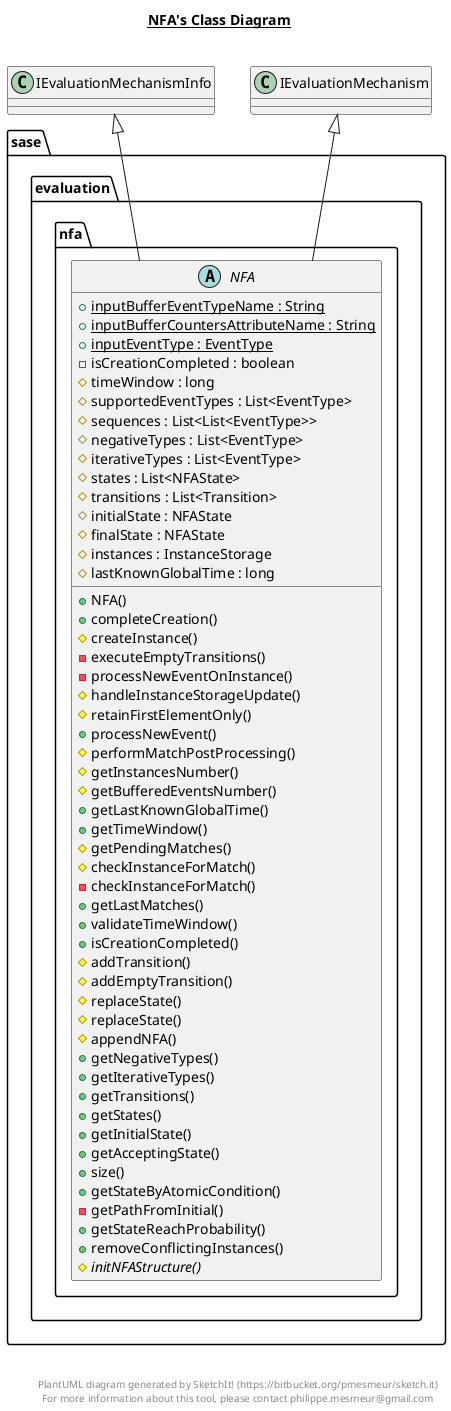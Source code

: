 @startuml

title __NFA's Class Diagram__\n

  package sase.evaluation {
    package sase.evaluation.nfa {
      abstract class NFA {
          {static} + inputBufferEventTypeName : String
          {static} + inputBufferCountersAttributeName : String
          {static} + inputEventType : EventType
          - isCreationCompleted : boolean
          # timeWindow : long
          # supportedEventTypes : List<EventType>
          # sequences : List<List<EventType>>
          # negativeTypes : List<EventType>
          # iterativeTypes : List<EventType>
          # states : List<NFAState>
          # transitions : List<Transition>
          # initialState : NFAState
          # finalState : NFAState
          # instances : InstanceStorage
          # lastKnownGlobalTime : long
          + NFA()
          + completeCreation()
          # createInstance()
          - executeEmptyTransitions()
          - processNewEventOnInstance()
          # handleInstanceStorageUpdate()
          # retainFirstElementOnly()
          + processNewEvent()
          # performMatchPostProcessing()
          # getInstancesNumber()
          # getBufferedEventsNumber()
          + getLastKnownGlobalTime()
          + getTimeWindow()
          # getPendingMatches()
          # checkInstanceForMatch()
          - checkInstanceForMatch()
          + getLastMatches()
          + validateTimeWindow()
          + isCreationCompleted()
          # addTransition()
          # addEmptyTransition()
          # replaceState()
          # replaceState()
          # appendNFA()
          + getNegativeTypes()
          + getIterativeTypes()
          + getTransitions()
          + getStates()
          + getInitialState()
          + getAcceptingState()
          + size()
          + getStateByAtomicCondition()
          - getPathFromInitial()
          + getStateReachProbability()
          + removeConflictingInstances()
          {abstract} # initNFAStructure()
      }
    }
  }
  

  NFA -up-|> IEvaluationMechanism
  NFA -up-|> IEvaluationMechanismInfo


right footer


PlantUML diagram generated by SketchIt! (https://bitbucket.org/pmesmeur/sketch.it)
For more information about this tool, please contact philippe.mesmeur@gmail.com
endfooter

@enduml

